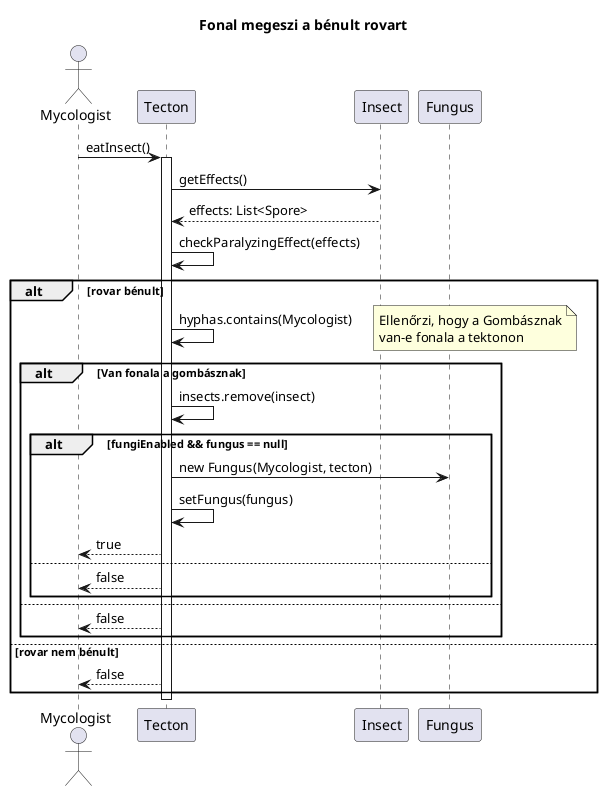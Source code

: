 @startuml HyphaEatsInsect

title Fonal megeszi a bénult rovart

actor Mycologist
participant Tecton
participant Insect
participant Fungus

Mycologist -> Tecton: eatInsect()
activate Tecton

Tecton -> Insect: getEffects()
Insect --> Tecton: effects: List<Spore>

Tecton -> Tecton: checkParalyzingEffect(effects)

alt rovar bénult
    Tecton -> Tecton: hyphas.contains(Mycologist)
    note right: Ellenőrzi, hogy a Gombásznak\nvan-e fonala a tektonon
    
    alt Van fonala a gombásznak
        Tecton -> Tecton: insects.remove(insect)
        
        alt fungiEnabled && fungus == null
            Tecton -> Fungus: new Fungus(Mycologist, tecton)
            Tecton -> Tecton: setFungus(fungus)
            Tecton --> Mycologist: true
        else
            Tecton --> Mycologist: false
        end
    else
        Tecton --> Mycologist: false
    end
else rovar nem bénult
    Tecton --> Mycologist: false
end

deactivate Tecton

@enduml